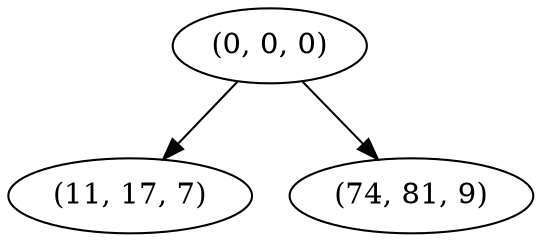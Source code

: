 digraph tree {
    "(0, 0, 0)";
    "(11, 17, 7)";
    "(74, 81, 9)";
    "(0, 0, 0)" -> "(11, 17, 7)";
    "(0, 0, 0)" -> "(74, 81, 9)";
}
